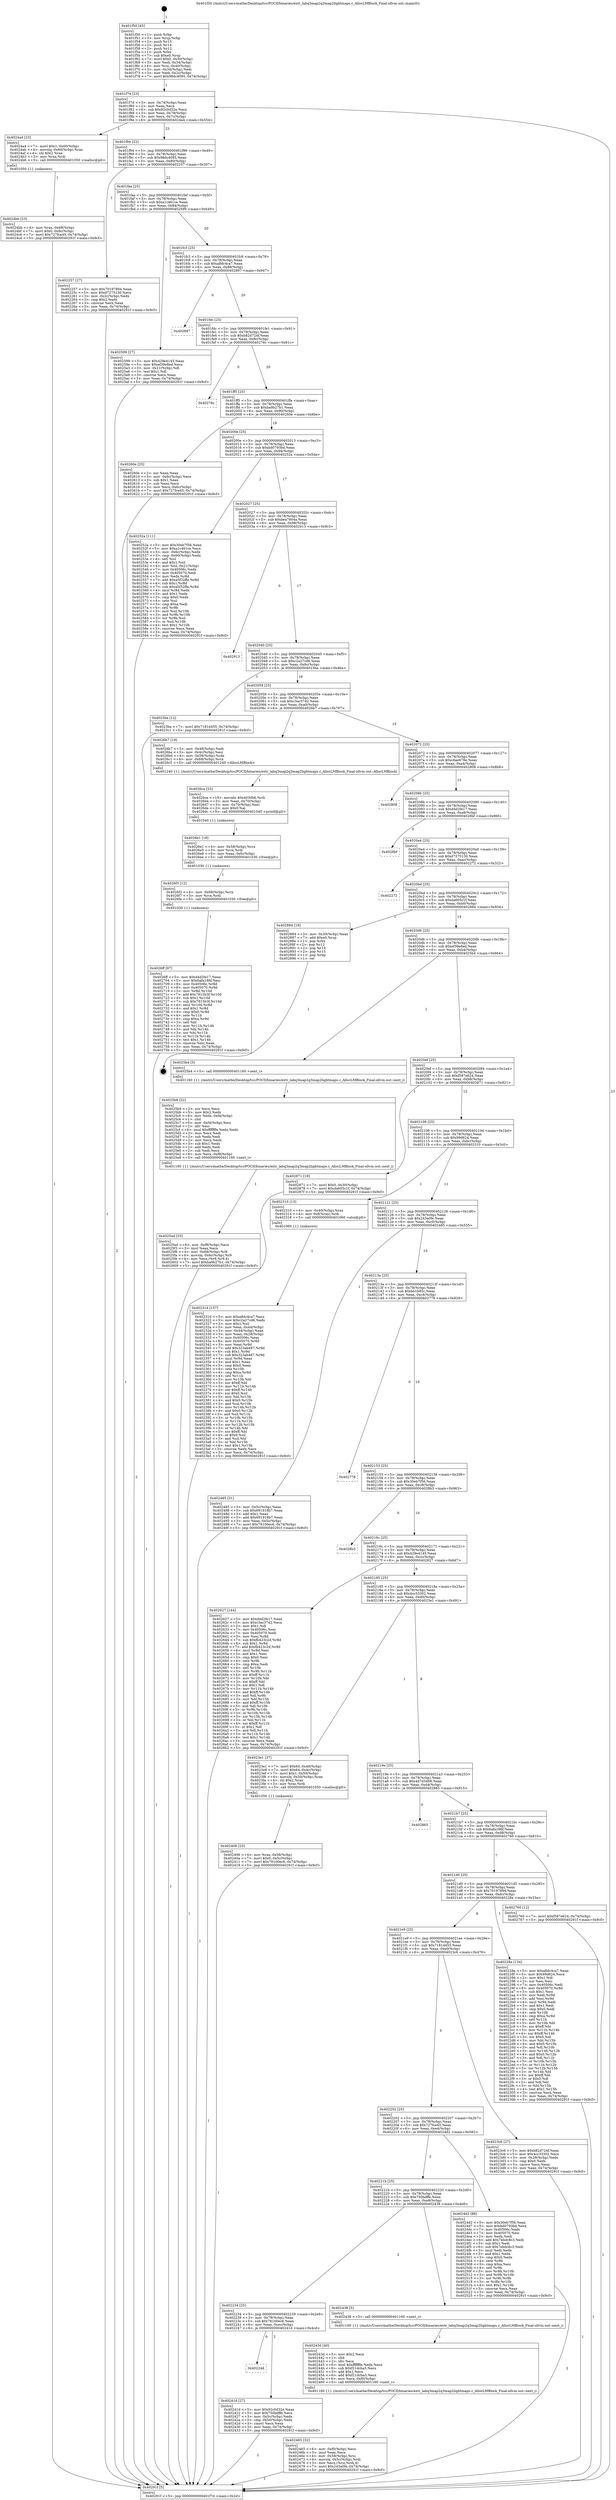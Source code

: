 digraph "0x401f50" {
  label = "0x401f50 (/mnt/c/Users/mathe/Desktop/tcc/POCII/binaries/extr_labq3map2q3map2lightmaps.c_AllocLMBlock_Final-ollvm.out::main(0))"
  labelloc = "t"
  node[shape=record]

  Entry [label="",width=0.3,height=0.3,shape=circle,fillcolor=black,style=filled]
  "0x401f7d" [label="{
     0x401f7d [23]\l
     | [instrs]\l
     &nbsp;&nbsp;0x401f7d \<+3\>: mov -0x74(%rbp),%eax\l
     &nbsp;&nbsp;0x401f80 \<+2\>: mov %eax,%ecx\l
     &nbsp;&nbsp;0x401f82 \<+6\>: sub $0x92c0d32e,%ecx\l
     &nbsp;&nbsp;0x401f88 \<+3\>: mov %eax,-0x78(%rbp)\l
     &nbsp;&nbsp;0x401f8b \<+3\>: mov %ecx,-0x7c(%rbp)\l
     &nbsp;&nbsp;0x401f8e \<+6\>: je 00000000004024a4 \<main+0x554\>\l
  }"]
  "0x4024a4" [label="{
     0x4024a4 [23]\l
     | [instrs]\l
     &nbsp;&nbsp;0x4024a4 \<+7\>: movl $0x1,-0x60(%rbp)\l
     &nbsp;&nbsp;0x4024ab \<+4\>: movslq -0x60(%rbp),%rax\l
     &nbsp;&nbsp;0x4024af \<+4\>: shl $0x2,%rax\l
     &nbsp;&nbsp;0x4024b3 \<+3\>: mov %rax,%rdi\l
     &nbsp;&nbsp;0x4024b6 \<+5\>: call 0000000000401050 \<malloc@plt\>\l
     | [calls]\l
     &nbsp;&nbsp;0x401050 \{1\} (unknown)\l
  }"]
  "0x401f94" [label="{
     0x401f94 [22]\l
     | [instrs]\l
     &nbsp;&nbsp;0x401f94 \<+5\>: jmp 0000000000401f99 \<main+0x49\>\l
     &nbsp;&nbsp;0x401f99 \<+3\>: mov -0x78(%rbp),%eax\l
     &nbsp;&nbsp;0x401f9c \<+5\>: sub $0x98dc4095,%eax\l
     &nbsp;&nbsp;0x401fa1 \<+3\>: mov %eax,-0x80(%rbp)\l
     &nbsp;&nbsp;0x401fa4 \<+6\>: je 0000000000402257 \<main+0x307\>\l
  }"]
  Exit [label="",width=0.3,height=0.3,shape=circle,fillcolor=black,style=filled,peripheries=2]
  "0x402257" [label="{
     0x402257 [27]\l
     | [instrs]\l
     &nbsp;&nbsp;0x402257 \<+5\>: mov $0x70197894,%eax\l
     &nbsp;&nbsp;0x40225c \<+5\>: mov $0xd7275130,%ecx\l
     &nbsp;&nbsp;0x402261 \<+3\>: mov -0x2c(%rbp),%edx\l
     &nbsp;&nbsp;0x402264 \<+3\>: cmp $0x2,%edx\l
     &nbsp;&nbsp;0x402267 \<+3\>: cmovne %ecx,%eax\l
     &nbsp;&nbsp;0x40226a \<+3\>: mov %eax,-0x74(%rbp)\l
     &nbsp;&nbsp;0x40226d \<+5\>: jmp 000000000040291f \<main+0x9cf\>\l
  }"]
  "0x401faa" [label="{
     0x401faa [25]\l
     | [instrs]\l
     &nbsp;&nbsp;0x401faa \<+5\>: jmp 0000000000401faf \<main+0x5f\>\l
     &nbsp;&nbsp;0x401faf \<+3\>: mov -0x78(%rbp),%eax\l
     &nbsp;&nbsp;0x401fb2 \<+5\>: sub $0xa1c461ce,%eax\l
     &nbsp;&nbsp;0x401fb7 \<+6\>: mov %eax,-0x84(%rbp)\l
     &nbsp;&nbsp;0x401fbd \<+6\>: je 0000000000402599 \<main+0x649\>\l
  }"]
  "0x40291f" [label="{
     0x40291f [5]\l
     | [instrs]\l
     &nbsp;&nbsp;0x40291f \<+5\>: jmp 0000000000401f7d \<main+0x2d\>\l
  }"]
  "0x401f50" [label="{
     0x401f50 [45]\l
     | [instrs]\l
     &nbsp;&nbsp;0x401f50 \<+1\>: push %rbp\l
     &nbsp;&nbsp;0x401f51 \<+3\>: mov %rsp,%rbp\l
     &nbsp;&nbsp;0x401f54 \<+2\>: push %r15\l
     &nbsp;&nbsp;0x401f56 \<+2\>: push %r14\l
     &nbsp;&nbsp;0x401f58 \<+2\>: push %r12\l
     &nbsp;&nbsp;0x401f5a \<+1\>: push %rbx\l
     &nbsp;&nbsp;0x401f5b \<+7\>: sub $0xe0,%rsp\l
     &nbsp;&nbsp;0x401f62 \<+7\>: movl $0x0,-0x30(%rbp)\l
     &nbsp;&nbsp;0x401f69 \<+3\>: mov %edi,-0x34(%rbp)\l
     &nbsp;&nbsp;0x401f6c \<+4\>: mov %rsi,-0x40(%rbp)\l
     &nbsp;&nbsp;0x401f70 \<+3\>: mov -0x34(%rbp),%edi\l
     &nbsp;&nbsp;0x401f73 \<+3\>: mov %edi,-0x2c(%rbp)\l
     &nbsp;&nbsp;0x401f76 \<+7\>: movl $0x98dc4095,-0x74(%rbp)\l
  }"]
  "0x4026ff" [label="{
     0x4026ff [97]\l
     | [instrs]\l
     &nbsp;&nbsp;0x4026ff \<+5\>: mov $0xd4d2fe17,%eax\l
     &nbsp;&nbsp;0x402704 \<+5\>: mov $0x6afa186f,%esi\l
     &nbsp;&nbsp;0x402709 \<+8\>: mov 0x40506c,%r8d\l
     &nbsp;&nbsp;0x402711 \<+8\>: mov 0x405070,%r9d\l
     &nbsp;&nbsp;0x402719 \<+3\>: mov %r8d,%r10d\l
     &nbsp;&nbsp;0x40271c \<+7\>: add $0x7815b3f,%r10d\l
     &nbsp;&nbsp;0x402723 \<+4\>: sub $0x1,%r10d\l
     &nbsp;&nbsp;0x402727 \<+7\>: sub $0x7815b3f,%r10d\l
     &nbsp;&nbsp;0x40272e \<+4\>: imul %r10d,%r8d\l
     &nbsp;&nbsp;0x402732 \<+4\>: and $0x1,%r8d\l
     &nbsp;&nbsp;0x402736 \<+4\>: cmp $0x0,%r8d\l
     &nbsp;&nbsp;0x40273a \<+4\>: sete %r11b\l
     &nbsp;&nbsp;0x40273e \<+4\>: cmp $0xa,%r9d\l
     &nbsp;&nbsp;0x402742 \<+3\>: setl %bl\l
     &nbsp;&nbsp;0x402745 \<+3\>: mov %r11b,%r14b\l
     &nbsp;&nbsp;0x402748 \<+3\>: and %bl,%r14b\l
     &nbsp;&nbsp;0x40274b \<+3\>: xor %bl,%r11b\l
     &nbsp;&nbsp;0x40274e \<+3\>: or %r11b,%r14b\l
     &nbsp;&nbsp;0x402751 \<+4\>: test $0x1,%r14b\l
     &nbsp;&nbsp;0x402755 \<+3\>: cmovne %esi,%eax\l
     &nbsp;&nbsp;0x402758 \<+3\>: mov %eax,-0x74(%rbp)\l
     &nbsp;&nbsp;0x40275b \<+5\>: jmp 000000000040291f \<main+0x9cf\>\l
  }"]
  "0x402599" [label="{
     0x402599 [27]\l
     | [instrs]\l
     &nbsp;&nbsp;0x402599 \<+5\>: mov $0x429e4145,%eax\l
     &nbsp;&nbsp;0x40259e \<+5\>: mov $0xef39e8ed,%ecx\l
     &nbsp;&nbsp;0x4025a3 \<+3\>: mov -0x21(%rbp),%dl\l
     &nbsp;&nbsp;0x4025a6 \<+3\>: test $0x1,%dl\l
     &nbsp;&nbsp;0x4025a9 \<+3\>: cmovne %ecx,%eax\l
     &nbsp;&nbsp;0x4025ac \<+3\>: mov %eax,-0x74(%rbp)\l
     &nbsp;&nbsp;0x4025af \<+5\>: jmp 000000000040291f \<main+0x9cf\>\l
  }"]
  "0x401fc3" [label="{
     0x401fc3 [25]\l
     | [instrs]\l
     &nbsp;&nbsp;0x401fc3 \<+5\>: jmp 0000000000401fc8 \<main+0x78\>\l
     &nbsp;&nbsp;0x401fc8 \<+3\>: mov -0x78(%rbp),%eax\l
     &nbsp;&nbsp;0x401fcb \<+5\>: sub $0xa8dc4ca7,%eax\l
     &nbsp;&nbsp;0x401fd0 \<+6\>: mov %eax,-0x88(%rbp)\l
     &nbsp;&nbsp;0x401fd6 \<+6\>: je 0000000000402897 \<main+0x947\>\l
  }"]
  "0x4026f3" [label="{
     0x4026f3 [12]\l
     | [instrs]\l
     &nbsp;&nbsp;0x4026f3 \<+4\>: mov -0x68(%rbp),%rcx\l
     &nbsp;&nbsp;0x4026f7 \<+3\>: mov %rcx,%rdi\l
     &nbsp;&nbsp;0x4026fa \<+5\>: call 0000000000401030 \<free@plt\>\l
     | [calls]\l
     &nbsp;&nbsp;0x401030 \{1\} (unknown)\l
  }"]
  "0x402897" [label="{
     0x402897\l
  }", style=dashed]
  "0x401fdc" [label="{
     0x401fdc [25]\l
     | [instrs]\l
     &nbsp;&nbsp;0x401fdc \<+5\>: jmp 0000000000401fe1 \<main+0x91\>\l
     &nbsp;&nbsp;0x401fe1 \<+3\>: mov -0x78(%rbp),%eax\l
     &nbsp;&nbsp;0x401fe4 \<+5\>: sub $0xb82d724f,%eax\l
     &nbsp;&nbsp;0x401fe9 \<+6\>: mov %eax,-0x8c(%rbp)\l
     &nbsp;&nbsp;0x401fef \<+6\>: je 000000000040276c \<main+0x81c\>\l
  }"]
  "0x4026e1" [label="{
     0x4026e1 [18]\l
     | [instrs]\l
     &nbsp;&nbsp;0x4026e1 \<+4\>: mov -0x58(%rbp),%rcx\l
     &nbsp;&nbsp;0x4026e5 \<+3\>: mov %rcx,%rdi\l
     &nbsp;&nbsp;0x4026e8 \<+6\>: mov %eax,-0xfc(%rbp)\l
     &nbsp;&nbsp;0x4026ee \<+5\>: call 0000000000401030 \<free@plt\>\l
     | [calls]\l
     &nbsp;&nbsp;0x401030 \{1\} (unknown)\l
  }"]
  "0x40276c" [label="{
     0x40276c\l
  }", style=dashed]
  "0x401ff5" [label="{
     0x401ff5 [25]\l
     | [instrs]\l
     &nbsp;&nbsp;0x401ff5 \<+5\>: jmp 0000000000401ffa \<main+0xaa\>\l
     &nbsp;&nbsp;0x401ffa \<+3\>: mov -0x78(%rbp),%eax\l
     &nbsp;&nbsp;0x401ffd \<+5\>: sub $0xba9b27b1,%eax\l
     &nbsp;&nbsp;0x402002 \<+6\>: mov %eax,-0x90(%rbp)\l
     &nbsp;&nbsp;0x402008 \<+6\>: je 000000000040260e \<main+0x6be\>\l
  }"]
  "0x4026ca" [label="{
     0x4026ca [23]\l
     | [instrs]\l
     &nbsp;&nbsp;0x4026ca \<+10\>: movabs $0x4030b6,%rdi\l
     &nbsp;&nbsp;0x4026d4 \<+3\>: mov %eax,-0x70(%rbp)\l
     &nbsp;&nbsp;0x4026d7 \<+3\>: mov -0x70(%rbp),%esi\l
     &nbsp;&nbsp;0x4026da \<+2\>: mov $0x0,%al\l
     &nbsp;&nbsp;0x4026dc \<+5\>: call 0000000000401040 \<printf@plt\>\l
     | [calls]\l
     &nbsp;&nbsp;0x401040 \{1\} (unknown)\l
  }"]
  "0x40260e" [label="{
     0x40260e [25]\l
     | [instrs]\l
     &nbsp;&nbsp;0x40260e \<+2\>: xor %eax,%eax\l
     &nbsp;&nbsp;0x402610 \<+3\>: mov -0x6c(%rbp),%ecx\l
     &nbsp;&nbsp;0x402613 \<+3\>: sub $0x1,%eax\l
     &nbsp;&nbsp;0x402616 \<+2\>: sub %eax,%ecx\l
     &nbsp;&nbsp;0x402618 \<+3\>: mov %ecx,-0x6c(%rbp)\l
     &nbsp;&nbsp;0x40261b \<+7\>: movl $0x727fce45,-0x74(%rbp)\l
     &nbsp;&nbsp;0x402622 \<+5\>: jmp 000000000040291f \<main+0x9cf\>\l
  }"]
  "0x40200e" [label="{
     0x40200e [25]\l
     | [instrs]\l
     &nbsp;&nbsp;0x40200e \<+5\>: jmp 0000000000402013 \<main+0xc3\>\l
     &nbsp;&nbsp;0x402013 \<+3\>: mov -0x78(%rbp),%eax\l
     &nbsp;&nbsp;0x402016 \<+5\>: sub $0xbd0793bd,%eax\l
     &nbsp;&nbsp;0x40201b \<+6\>: mov %eax,-0x94(%rbp)\l
     &nbsp;&nbsp;0x402021 \<+6\>: je 000000000040252a \<main+0x5da\>\l
  }"]
  "0x4025ed" [label="{
     0x4025ed [33]\l
     | [instrs]\l
     &nbsp;&nbsp;0x4025ed \<+6\>: mov -0xf8(%rbp),%ecx\l
     &nbsp;&nbsp;0x4025f3 \<+3\>: imul %eax,%ecx\l
     &nbsp;&nbsp;0x4025f6 \<+4\>: mov -0x68(%rbp),%r8\l
     &nbsp;&nbsp;0x4025fa \<+4\>: movslq -0x6c(%rbp),%r9\l
     &nbsp;&nbsp;0x4025fe \<+4\>: mov %ecx,(%r8,%r9,4)\l
     &nbsp;&nbsp;0x402602 \<+7\>: movl $0xba9b27b1,-0x74(%rbp)\l
     &nbsp;&nbsp;0x402609 \<+5\>: jmp 000000000040291f \<main+0x9cf\>\l
  }"]
  "0x40252a" [label="{
     0x40252a [111]\l
     | [instrs]\l
     &nbsp;&nbsp;0x40252a \<+5\>: mov $0x30eb7f56,%eax\l
     &nbsp;&nbsp;0x40252f \<+5\>: mov $0xa1c461ce,%ecx\l
     &nbsp;&nbsp;0x402534 \<+3\>: mov -0x6c(%rbp),%edx\l
     &nbsp;&nbsp;0x402537 \<+3\>: cmp -0x60(%rbp),%edx\l
     &nbsp;&nbsp;0x40253a \<+4\>: setl %sil\l
     &nbsp;&nbsp;0x40253e \<+4\>: and $0x1,%sil\l
     &nbsp;&nbsp;0x402542 \<+4\>: mov %sil,-0x21(%rbp)\l
     &nbsp;&nbsp;0x402546 \<+7\>: mov 0x40506c,%edx\l
     &nbsp;&nbsp;0x40254d \<+7\>: mov 0x405070,%edi\l
     &nbsp;&nbsp;0x402554 \<+3\>: mov %edx,%r8d\l
     &nbsp;&nbsp;0x402557 \<+7\>: add $0xa5f32ffa,%r8d\l
     &nbsp;&nbsp;0x40255e \<+4\>: sub $0x1,%r8d\l
     &nbsp;&nbsp;0x402562 \<+7\>: sub $0xa5f32ffa,%r8d\l
     &nbsp;&nbsp;0x402569 \<+4\>: imul %r8d,%edx\l
     &nbsp;&nbsp;0x40256d \<+3\>: and $0x1,%edx\l
     &nbsp;&nbsp;0x402570 \<+3\>: cmp $0x0,%edx\l
     &nbsp;&nbsp;0x402573 \<+4\>: sete %sil\l
     &nbsp;&nbsp;0x402577 \<+3\>: cmp $0xa,%edi\l
     &nbsp;&nbsp;0x40257a \<+4\>: setl %r9b\l
     &nbsp;&nbsp;0x40257e \<+3\>: mov %sil,%r10b\l
     &nbsp;&nbsp;0x402581 \<+3\>: and %r9b,%r10b\l
     &nbsp;&nbsp;0x402584 \<+3\>: xor %r9b,%sil\l
     &nbsp;&nbsp;0x402587 \<+3\>: or %sil,%r10b\l
     &nbsp;&nbsp;0x40258a \<+4\>: test $0x1,%r10b\l
     &nbsp;&nbsp;0x40258e \<+3\>: cmovne %ecx,%eax\l
     &nbsp;&nbsp;0x402591 \<+3\>: mov %eax,-0x74(%rbp)\l
     &nbsp;&nbsp;0x402594 \<+5\>: jmp 000000000040291f \<main+0x9cf\>\l
  }"]
  "0x402027" [label="{
     0x402027 [25]\l
     | [instrs]\l
     &nbsp;&nbsp;0x402027 \<+5\>: jmp 000000000040202c \<main+0xdc\>\l
     &nbsp;&nbsp;0x40202c \<+3\>: mov -0x78(%rbp),%eax\l
     &nbsp;&nbsp;0x40202f \<+5\>: sub $0xbea7804a,%eax\l
     &nbsp;&nbsp;0x402034 \<+6\>: mov %eax,-0x98(%rbp)\l
     &nbsp;&nbsp;0x40203a \<+6\>: je 0000000000402913 \<main+0x9c3\>\l
  }"]
  "0x4025b9" [label="{
     0x4025b9 [52]\l
     | [instrs]\l
     &nbsp;&nbsp;0x4025b9 \<+2\>: xor %ecx,%ecx\l
     &nbsp;&nbsp;0x4025bb \<+5\>: mov $0x2,%edx\l
     &nbsp;&nbsp;0x4025c0 \<+6\>: mov %edx,-0xf4(%rbp)\l
     &nbsp;&nbsp;0x4025c6 \<+1\>: cltd\l
     &nbsp;&nbsp;0x4025c7 \<+6\>: mov -0xf4(%rbp),%esi\l
     &nbsp;&nbsp;0x4025cd \<+2\>: idiv %esi\l
     &nbsp;&nbsp;0x4025cf \<+6\>: imul $0xfffffffe,%edx,%edx\l
     &nbsp;&nbsp;0x4025d5 \<+2\>: mov %ecx,%edi\l
     &nbsp;&nbsp;0x4025d7 \<+2\>: sub %edx,%edi\l
     &nbsp;&nbsp;0x4025d9 \<+2\>: mov %ecx,%edx\l
     &nbsp;&nbsp;0x4025db \<+3\>: sub $0x1,%edx\l
     &nbsp;&nbsp;0x4025de \<+2\>: add %edx,%edi\l
     &nbsp;&nbsp;0x4025e0 \<+2\>: sub %edi,%ecx\l
     &nbsp;&nbsp;0x4025e2 \<+6\>: mov %ecx,-0xf8(%rbp)\l
     &nbsp;&nbsp;0x4025e8 \<+5\>: call 0000000000401160 \<next_i\>\l
     | [calls]\l
     &nbsp;&nbsp;0x401160 \{1\} (/mnt/c/Users/mathe/Desktop/tcc/POCII/binaries/extr_labq3map2q3map2lightmaps.c_AllocLMBlock_Final-ollvm.out::next_i)\l
  }"]
  "0x402913" [label="{
     0x402913\l
  }", style=dashed]
  "0x402040" [label="{
     0x402040 [25]\l
     | [instrs]\l
     &nbsp;&nbsp;0x402040 \<+5\>: jmp 0000000000402045 \<main+0xf5\>\l
     &nbsp;&nbsp;0x402045 \<+3\>: mov -0x78(%rbp),%eax\l
     &nbsp;&nbsp;0x402048 \<+5\>: sub $0xc2a27cd6,%eax\l
     &nbsp;&nbsp;0x40204d \<+6\>: mov %eax,-0x9c(%rbp)\l
     &nbsp;&nbsp;0x402053 \<+6\>: je 00000000004023ba \<main+0x46a\>\l
  }"]
  "0x4024bb" [label="{
     0x4024bb [23]\l
     | [instrs]\l
     &nbsp;&nbsp;0x4024bb \<+4\>: mov %rax,-0x68(%rbp)\l
     &nbsp;&nbsp;0x4024bf \<+7\>: movl $0x0,-0x6c(%rbp)\l
     &nbsp;&nbsp;0x4024c6 \<+7\>: movl $0x727fce45,-0x74(%rbp)\l
     &nbsp;&nbsp;0x4024cd \<+5\>: jmp 000000000040291f \<main+0x9cf\>\l
  }"]
  "0x4023ba" [label="{
     0x4023ba [12]\l
     | [instrs]\l
     &nbsp;&nbsp;0x4023ba \<+7\>: movl $0x7181d455,-0x74(%rbp)\l
     &nbsp;&nbsp;0x4023c1 \<+5\>: jmp 000000000040291f \<main+0x9cf\>\l
  }"]
  "0x402059" [label="{
     0x402059 [25]\l
     | [instrs]\l
     &nbsp;&nbsp;0x402059 \<+5\>: jmp 000000000040205e \<main+0x10e\>\l
     &nbsp;&nbsp;0x40205e \<+3\>: mov -0x78(%rbp),%eax\l
     &nbsp;&nbsp;0x402061 \<+5\>: sub $0xc3ac3742,%eax\l
     &nbsp;&nbsp;0x402066 \<+6\>: mov %eax,-0xa0(%rbp)\l
     &nbsp;&nbsp;0x40206c \<+6\>: je 00000000004026b7 \<main+0x767\>\l
  }"]
  "0x402465" [label="{
     0x402465 [32]\l
     | [instrs]\l
     &nbsp;&nbsp;0x402465 \<+6\>: mov -0xf0(%rbp),%ecx\l
     &nbsp;&nbsp;0x40246b \<+3\>: imul %eax,%ecx\l
     &nbsp;&nbsp;0x40246e \<+4\>: mov -0x58(%rbp),%rsi\l
     &nbsp;&nbsp;0x402472 \<+4\>: movslq -0x5c(%rbp),%rdi\l
     &nbsp;&nbsp;0x402476 \<+3\>: mov %ecx,(%rsi,%rdi,4)\l
     &nbsp;&nbsp;0x402479 \<+7\>: movl $0x243a0fe,-0x74(%rbp)\l
     &nbsp;&nbsp;0x402480 \<+5\>: jmp 000000000040291f \<main+0x9cf\>\l
  }"]
  "0x4026b7" [label="{
     0x4026b7 [19]\l
     | [instrs]\l
     &nbsp;&nbsp;0x4026b7 \<+3\>: mov -0x48(%rbp),%edi\l
     &nbsp;&nbsp;0x4026ba \<+3\>: mov -0x4c(%rbp),%esi\l
     &nbsp;&nbsp;0x4026bd \<+4\>: mov -0x58(%rbp),%rdx\l
     &nbsp;&nbsp;0x4026c1 \<+4\>: mov -0x68(%rbp),%rcx\l
     &nbsp;&nbsp;0x4026c5 \<+5\>: call 0000000000401240 \<AllocLMBlock\>\l
     | [calls]\l
     &nbsp;&nbsp;0x401240 \{1\} (/mnt/c/Users/mathe/Desktop/tcc/POCII/binaries/extr_labq3map2q3map2lightmaps.c_AllocLMBlock_Final-ollvm.out::AllocLMBlock)\l
  }"]
  "0x402072" [label="{
     0x402072 [25]\l
     | [instrs]\l
     &nbsp;&nbsp;0x402072 \<+5\>: jmp 0000000000402077 \<main+0x127\>\l
     &nbsp;&nbsp;0x402077 \<+3\>: mov -0x78(%rbp),%eax\l
     &nbsp;&nbsp;0x40207a \<+5\>: sub $0xc6ae678e,%eax\l
     &nbsp;&nbsp;0x40207f \<+6\>: mov %eax,-0xa4(%rbp)\l
     &nbsp;&nbsp;0x402085 \<+6\>: je 0000000000402808 \<main+0x8b8\>\l
  }"]
  "0x40243d" [label="{
     0x40243d [40]\l
     | [instrs]\l
     &nbsp;&nbsp;0x40243d \<+5\>: mov $0x2,%ecx\l
     &nbsp;&nbsp;0x402442 \<+1\>: cltd\l
     &nbsp;&nbsp;0x402443 \<+2\>: idiv %ecx\l
     &nbsp;&nbsp;0x402445 \<+6\>: imul $0xfffffffe,%edx,%ecx\l
     &nbsp;&nbsp;0x40244b \<+6\>: sub $0xf21dcba3,%ecx\l
     &nbsp;&nbsp;0x402451 \<+3\>: add $0x1,%ecx\l
     &nbsp;&nbsp;0x402454 \<+6\>: add $0xf21dcba3,%ecx\l
     &nbsp;&nbsp;0x40245a \<+6\>: mov %ecx,-0xf0(%rbp)\l
     &nbsp;&nbsp;0x402460 \<+5\>: call 0000000000401160 \<next_i\>\l
     | [calls]\l
     &nbsp;&nbsp;0x401160 \{1\} (/mnt/c/Users/mathe/Desktop/tcc/POCII/binaries/extr_labq3map2q3map2lightmaps.c_AllocLMBlock_Final-ollvm.out::next_i)\l
  }"]
  "0x402808" [label="{
     0x402808\l
  }", style=dashed]
  "0x40208b" [label="{
     0x40208b [25]\l
     | [instrs]\l
     &nbsp;&nbsp;0x40208b \<+5\>: jmp 0000000000402090 \<main+0x140\>\l
     &nbsp;&nbsp;0x402090 \<+3\>: mov -0x78(%rbp),%eax\l
     &nbsp;&nbsp;0x402093 \<+5\>: sub $0xd4d2fe17,%eax\l
     &nbsp;&nbsp;0x402098 \<+6\>: mov %eax,-0xa8(%rbp)\l
     &nbsp;&nbsp;0x40209e \<+6\>: je 00000000004028bf \<main+0x96f\>\l
  }"]
  "0x40224d" [label="{
     0x40224d\l
  }", style=dashed]
  "0x4028bf" [label="{
     0x4028bf\l
  }", style=dashed]
  "0x4020a4" [label="{
     0x4020a4 [25]\l
     | [instrs]\l
     &nbsp;&nbsp;0x4020a4 \<+5\>: jmp 00000000004020a9 \<main+0x159\>\l
     &nbsp;&nbsp;0x4020a9 \<+3\>: mov -0x78(%rbp),%eax\l
     &nbsp;&nbsp;0x4020ac \<+5\>: sub $0xd7275130,%eax\l
     &nbsp;&nbsp;0x4020b1 \<+6\>: mov %eax,-0xac(%rbp)\l
     &nbsp;&nbsp;0x4020b7 \<+6\>: je 0000000000402272 \<main+0x322\>\l
  }"]
  "0x40241d" [label="{
     0x40241d [27]\l
     | [instrs]\l
     &nbsp;&nbsp;0x40241d \<+5\>: mov $0x92c0d32e,%eax\l
     &nbsp;&nbsp;0x402422 \<+5\>: mov $0x750bdffe,%ecx\l
     &nbsp;&nbsp;0x402427 \<+3\>: mov -0x5c(%rbp),%edx\l
     &nbsp;&nbsp;0x40242a \<+3\>: cmp -0x50(%rbp),%edx\l
     &nbsp;&nbsp;0x40242d \<+3\>: cmovl %ecx,%eax\l
     &nbsp;&nbsp;0x402430 \<+3\>: mov %eax,-0x74(%rbp)\l
     &nbsp;&nbsp;0x402433 \<+5\>: jmp 000000000040291f \<main+0x9cf\>\l
  }"]
  "0x402272" [label="{
     0x402272\l
  }", style=dashed]
  "0x4020bd" [label="{
     0x4020bd [25]\l
     | [instrs]\l
     &nbsp;&nbsp;0x4020bd \<+5\>: jmp 00000000004020c2 \<main+0x172\>\l
     &nbsp;&nbsp;0x4020c2 \<+3\>: mov -0x78(%rbp),%eax\l
     &nbsp;&nbsp;0x4020c5 \<+5\>: sub $0xda605c1f,%eax\l
     &nbsp;&nbsp;0x4020ca \<+6\>: mov %eax,-0xb0(%rbp)\l
     &nbsp;&nbsp;0x4020d0 \<+6\>: je 0000000000402884 \<main+0x934\>\l
  }"]
  "0x402234" [label="{
     0x402234 [25]\l
     | [instrs]\l
     &nbsp;&nbsp;0x402234 \<+5\>: jmp 0000000000402239 \<main+0x2e9\>\l
     &nbsp;&nbsp;0x402239 \<+3\>: mov -0x78(%rbp),%eax\l
     &nbsp;&nbsp;0x40223c \<+5\>: sub $0x78100ec6,%eax\l
     &nbsp;&nbsp;0x402241 \<+6\>: mov %eax,-0xec(%rbp)\l
     &nbsp;&nbsp;0x402247 \<+6\>: je 000000000040241d \<main+0x4cd\>\l
  }"]
  "0x402884" [label="{
     0x402884 [19]\l
     | [instrs]\l
     &nbsp;&nbsp;0x402884 \<+3\>: mov -0x30(%rbp),%eax\l
     &nbsp;&nbsp;0x402887 \<+7\>: add $0xe0,%rsp\l
     &nbsp;&nbsp;0x40288e \<+1\>: pop %rbx\l
     &nbsp;&nbsp;0x40288f \<+2\>: pop %r12\l
     &nbsp;&nbsp;0x402891 \<+2\>: pop %r14\l
     &nbsp;&nbsp;0x402893 \<+2\>: pop %r15\l
     &nbsp;&nbsp;0x402895 \<+1\>: pop %rbp\l
     &nbsp;&nbsp;0x402896 \<+1\>: ret\l
  }"]
  "0x4020d6" [label="{
     0x4020d6 [25]\l
     | [instrs]\l
     &nbsp;&nbsp;0x4020d6 \<+5\>: jmp 00000000004020db \<main+0x18b\>\l
     &nbsp;&nbsp;0x4020db \<+3\>: mov -0x78(%rbp),%eax\l
     &nbsp;&nbsp;0x4020de \<+5\>: sub $0xef39e8ed,%eax\l
     &nbsp;&nbsp;0x4020e3 \<+6\>: mov %eax,-0xb4(%rbp)\l
     &nbsp;&nbsp;0x4020e9 \<+6\>: je 00000000004025b4 \<main+0x664\>\l
  }"]
  "0x402438" [label="{
     0x402438 [5]\l
     | [instrs]\l
     &nbsp;&nbsp;0x402438 \<+5\>: call 0000000000401160 \<next_i\>\l
     | [calls]\l
     &nbsp;&nbsp;0x401160 \{1\} (/mnt/c/Users/mathe/Desktop/tcc/POCII/binaries/extr_labq3map2q3map2lightmaps.c_AllocLMBlock_Final-ollvm.out::next_i)\l
  }"]
  "0x4025b4" [label="{
     0x4025b4 [5]\l
     | [instrs]\l
     &nbsp;&nbsp;0x4025b4 \<+5\>: call 0000000000401160 \<next_i\>\l
     | [calls]\l
     &nbsp;&nbsp;0x401160 \{1\} (/mnt/c/Users/mathe/Desktop/tcc/POCII/binaries/extr_labq3map2q3map2lightmaps.c_AllocLMBlock_Final-ollvm.out::next_i)\l
  }"]
  "0x4020ef" [label="{
     0x4020ef [25]\l
     | [instrs]\l
     &nbsp;&nbsp;0x4020ef \<+5\>: jmp 00000000004020f4 \<main+0x1a4\>\l
     &nbsp;&nbsp;0x4020f4 \<+3\>: mov -0x78(%rbp),%eax\l
     &nbsp;&nbsp;0x4020f7 \<+5\>: sub $0xf587e624,%eax\l
     &nbsp;&nbsp;0x4020fc \<+6\>: mov %eax,-0xb8(%rbp)\l
     &nbsp;&nbsp;0x402102 \<+6\>: je 0000000000402871 \<main+0x921\>\l
  }"]
  "0x40221b" [label="{
     0x40221b [25]\l
     | [instrs]\l
     &nbsp;&nbsp;0x40221b \<+5\>: jmp 0000000000402220 \<main+0x2d0\>\l
     &nbsp;&nbsp;0x402220 \<+3\>: mov -0x78(%rbp),%eax\l
     &nbsp;&nbsp;0x402223 \<+5\>: sub $0x750bdffe,%eax\l
     &nbsp;&nbsp;0x402228 \<+6\>: mov %eax,-0xe8(%rbp)\l
     &nbsp;&nbsp;0x40222e \<+6\>: je 0000000000402438 \<main+0x4e8\>\l
  }"]
  "0x402871" [label="{
     0x402871 [19]\l
     | [instrs]\l
     &nbsp;&nbsp;0x402871 \<+7\>: movl $0x0,-0x30(%rbp)\l
     &nbsp;&nbsp;0x402878 \<+7\>: movl $0xda605c1f,-0x74(%rbp)\l
     &nbsp;&nbsp;0x40287f \<+5\>: jmp 000000000040291f \<main+0x9cf\>\l
  }"]
  "0x402108" [label="{
     0x402108 [25]\l
     | [instrs]\l
     &nbsp;&nbsp;0x402108 \<+5\>: jmp 000000000040210d \<main+0x1bd\>\l
     &nbsp;&nbsp;0x40210d \<+3\>: mov -0x78(%rbp),%eax\l
     &nbsp;&nbsp;0x402110 \<+5\>: sub $0x99d624,%eax\l
     &nbsp;&nbsp;0x402115 \<+6\>: mov %eax,-0xbc(%rbp)\l
     &nbsp;&nbsp;0x40211b \<+6\>: je 0000000000402310 \<main+0x3c0\>\l
  }"]
  "0x4024d2" [label="{
     0x4024d2 [88]\l
     | [instrs]\l
     &nbsp;&nbsp;0x4024d2 \<+5\>: mov $0x30eb7f56,%eax\l
     &nbsp;&nbsp;0x4024d7 \<+5\>: mov $0xbd0793bd,%ecx\l
     &nbsp;&nbsp;0x4024dc \<+7\>: mov 0x40506c,%edx\l
     &nbsp;&nbsp;0x4024e3 \<+7\>: mov 0x405070,%esi\l
     &nbsp;&nbsp;0x4024ea \<+2\>: mov %edx,%edi\l
     &nbsp;&nbsp;0x4024ec \<+6\>: add $0x7ebdc8c3,%edi\l
     &nbsp;&nbsp;0x4024f2 \<+3\>: sub $0x1,%edi\l
     &nbsp;&nbsp;0x4024f5 \<+6\>: sub $0x7ebdc8c3,%edi\l
     &nbsp;&nbsp;0x4024fb \<+3\>: imul %edi,%edx\l
     &nbsp;&nbsp;0x4024fe \<+3\>: and $0x1,%edx\l
     &nbsp;&nbsp;0x402501 \<+3\>: cmp $0x0,%edx\l
     &nbsp;&nbsp;0x402504 \<+4\>: sete %r8b\l
     &nbsp;&nbsp;0x402508 \<+3\>: cmp $0xa,%esi\l
     &nbsp;&nbsp;0x40250b \<+4\>: setl %r9b\l
     &nbsp;&nbsp;0x40250f \<+3\>: mov %r8b,%r10b\l
     &nbsp;&nbsp;0x402512 \<+3\>: and %r9b,%r10b\l
     &nbsp;&nbsp;0x402515 \<+3\>: xor %r9b,%r8b\l
     &nbsp;&nbsp;0x402518 \<+3\>: or %r8b,%r10b\l
     &nbsp;&nbsp;0x40251b \<+4\>: test $0x1,%r10b\l
     &nbsp;&nbsp;0x40251f \<+3\>: cmovne %ecx,%eax\l
     &nbsp;&nbsp;0x402522 \<+3\>: mov %eax,-0x74(%rbp)\l
     &nbsp;&nbsp;0x402525 \<+5\>: jmp 000000000040291f \<main+0x9cf\>\l
  }"]
  "0x402310" [label="{
     0x402310 [13]\l
     | [instrs]\l
     &nbsp;&nbsp;0x402310 \<+4\>: mov -0x40(%rbp),%rax\l
     &nbsp;&nbsp;0x402314 \<+4\>: mov 0x8(%rax),%rdi\l
     &nbsp;&nbsp;0x402318 \<+5\>: call 0000000000401060 \<atoi@plt\>\l
     | [calls]\l
     &nbsp;&nbsp;0x401060 \{1\} (unknown)\l
  }"]
  "0x402121" [label="{
     0x402121 [25]\l
     | [instrs]\l
     &nbsp;&nbsp;0x402121 \<+5\>: jmp 0000000000402126 \<main+0x1d6\>\l
     &nbsp;&nbsp;0x402126 \<+3\>: mov -0x78(%rbp),%eax\l
     &nbsp;&nbsp;0x402129 \<+5\>: sub $0x243a0fe,%eax\l
     &nbsp;&nbsp;0x40212e \<+6\>: mov %eax,-0xc0(%rbp)\l
     &nbsp;&nbsp;0x402134 \<+6\>: je 0000000000402485 \<main+0x535\>\l
  }"]
  "0x402406" [label="{
     0x402406 [23]\l
     | [instrs]\l
     &nbsp;&nbsp;0x402406 \<+4\>: mov %rax,-0x58(%rbp)\l
     &nbsp;&nbsp;0x40240a \<+7\>: movl $0x0,-0x5c(%rbp)\l
     &nbsp;&nbsp;0x402411 \<+7\>: movl $0x78100ec6,-0x74(%rbp)\l
     &nbsp;&nbsp;0x402418 \<+5\>: jmp 000000000040291f \<main+0x9cf\>\l
  }"]
  "0x402485" [label="{
     0x402485 [31]\l
     | [instrs]\l
     &nbsp;&nbsp;0x402485 \<+3\>: mov -0x5c(%rbp),%eax\l
     &nbsp;&nbsp;0x402488 \<+5\>: sub $0x691918b7,%eax\l
     &nbsp;&nbsp;0x40248d \<+3\>: add $0x1,%eax\l
     &nbsp;&nbsp;0x402490 \<+5\>: add $0x691918b7,%eax\l
     &nbsp;&nbsp;0x402495 \<+3\>: mov %eax,-0x5c(%rbp)\l
     &nbsp;&nbsp;0x402498 \<+7\>: movl $0x78100ec6,-0x74(%rbp)\l
     &nbsp;&nbsp;0x40249f \<+5\>: jmp 000000000040291f \<main+0x9cf\>\l
  }"]
  "0x40213a" [label="{
     0x40213a [25]\l
     | [instrs]\l
     &nbsp;&nbsp;0x40213a \<+5\>: jmp 000000000040213f \<main+0x1ef\>\l
     &nbsp;&nbsp;0x40213f \<+3\>: mov -0x78(%rbp),%eax\l
     &nbsp;&nbsp;0x402142 \<+5\>: sub $0xbb1b85c,%eax\l
     &nbsp;&nbsp;0x402147 \<+6\>: mov %eax,-0xc4(%rbp)\l
     &nbsp;&nbsp;0x40214d \<+6\>: je 0000000000402778 \<main+0x828\>\l
  }"]
  "0x402202" [label="{
     0x402202 [25]\l
     | [instrs]\l
     &nbsp;&nbsp;0x402202 \<+5\>: jmp 0000000000402207 \<main+0x2b7\>\l
     &nbsp;&nbsp;0x402207 \<+3\>: mov -0x78(%rbp),%eax\l
     &nbsp;&nbsp;0x40220a \<+5\>: sub $0x727fce45,%eax\l
     &nbsp;&nbsp;0x40220f \<+6\>: mov %eax,-0xe4(%rbp)\l
     &nbsp;&nbsp;0x402215 \<+6\>: je 00000000004024d2 \<main+0x582\>\l
  }"]
  "0x402778" [label="{
     0x402778\l
  }", style=dashed]
  "0x402153" [label="{
     0x402153 [25]\l
     | [instrs]\l
     &nbsp;&nbsp;0x402153 \<+5\>: jmp 0000000000402158 \<main+0x208\>\l
     &nbsp;&nbsp;0x402158 \<+3\>: mov -0x78(%rbp),%eax\l
     &nbsp;&nbsp;0x40215b \<+5\>: sub $0x30eb7f56,%eax\l
     &nbsp;&nbsp;0x402160 \<+6\>: mov %eax,-0xc8(%rbp)\l
     &nbsp;&nbsp;0x402166 \<+6\>: je 00000000004028b3 \<main+0x963\>\l
  }"]
  "0x4023c6" [label="{
     0x4023c6 [27]\l
     | [instrs]\l
     &nbsp;&nbsp;0x4023c6 \<+5\>: mov $0xb82d724f,%eax\l
     &nbsp;&nbsp;0x4023cb \<+5\>: mov $0x4cc33302,%ecx\l
     &nbsp;&nbsp;0x4023d0 \<+3\>: mov -0x28(%rbp),%edx\l
     &nbsp;&nbsp;0x4023d3 \<+3\>: cmp $0x0,%edx\l
     &nbsp;&nbsp;0x4023d6 \<+3\>: cmove %ecx,%eax\l
     &nbsp;&nbsp;0x4023d9 \<+3\>: mov %eax,-0x74(%rbp)\l
     &nbsp;&nbsp;0x4023dc \<+5\>: jmp 000000000040291f \<main+0x9cf\>\l
  }"]
  "0x4028b3" [label="{
     0x4028b3\l
  }", style=dashed]
  "0x40216c" [label="{
     0x40216c [25]\l
     | [instrs]\l
     &nbsp;&nbsp;0x40216c \<+5\>: jmp 0000000000402171 \<main+0x221\>\l
     &nbsp;&nbsp;0x402171 \<+3\>: mov -0x78(%rbp),%eax\l
     &nbsp;&nbsp;0x402174 \<+5\>: sub $0x429e4145,%eax\l
     &nbsp;&nbsp;0x402179 \<+6\>: mov %eax,-0xcc(%rbp)\l
     &nbsp;&nbsp;0x40217f \<+6\>: je 0000000000402627 \<main+0x6d7\>\l
  }"]
  "0x40231d" [label="{
     0x40231d [157]\l
     | [instrs]\l
     &nbsp;&nbsp;0x40231d \<+5\>: mov $0xa8dc4ca7,%ecx\l
     &nbsp;&nbsp;0x402322 \<+5\>: mov $0xc2a27cd6,%edx\l
     &nbsp;&nbsp;0x402327 \<+3\>: mov $0x1,%sil\l
     &nbsp;&nbsp;0x40232a \<+3\>: mov %eax,-0x44(%rbp)\l
     &nbsp;&nbsp;0x40232d \<+3\>: mov -0x44(%rbp),%eax\l
     &nbsp;&nbsp;0x402330 \<+3\>: mov %eax,-0x28(%rbp)\l
     &nbsp;&nbsp;0x402333 \<+7\>: mov 0x40506c,%eax\l
     &nbsp;&nbsp;0x40233a \<+8\>: mov 0x405070,%r8d\l
     &nbsp;&nbsp;0x402342 \<+3\>: mov %eax,%r9d\l
     &nbsp;&nbsp;0x402345 \<+7\>: add $0x323ab487,%r9d\l
     &nbsp;&nbsp;0x40234c \<+4\>: sub $0x1,%r9d\l
     &nbsp;&nbsp;0x402350 \<+7\>: sub $0x323ab487,%r9d\l
     &nbsp;&nbsp;0x402357 \<+4\>: imul %r9d,%eax\l
     &nbsp;&nbsp;0x40235b \<+3\>: and $0x1,%eax\l
     &nbsp;&nbsp;0x40235e \<+3\>: cmp $0x0,%eax\l
     &nbsp;&nbsp;0x402361 \<+4\>: sete %r10b\l
     &nbsp;&nbsp;0x402365 \<+4\>: cmp $0xa,%r8d\l
     &nbsp;&nbsp;0x402369 \<+4\>: setl %r11b\l
     &nbsp;&nbsp;0x40236d \<+3\>: mov %r10b,%bl\l
     &nbsp;&nbsp;0x402370 \<+3\>: xor $0xff,%bl\l
     &nbsp;&nbsp;0x402373 \<+3\>: mov %r11b,%r14b\l
     &nbsp;&nbsp;0x402376 \<+4\>: xor $0xff,%r14b\l
     &nbsp;&nbsp;0x40237a \<+4\>: xor $0x0,%sil\l
     &nbsp;&nbsp;0x40237e \<+3\>: mov %bl,%r15b\l
     &nbsp;&nbsp;0x402381 \<+4\>: and $0x0,%r15b\l
     &nbsp;&nbsp;0x402385 \<+3\>: and %sil,%r10b\l
     &nbsp;&nbsp;0x402388 \<+3\>: mov %r14b,%r12b\l
     &nbsp;&nbsp;0x40238b \<+4\>: and $0x0,%r12b\l
     &nbsp;&nbsp;0x40238f \<+3\>: and %sil,%r11b\l
     &nbsp;&nbsp;0x402392 \<+3\>: or %r10b,%r15b\l
     &nbsp;&nbsp;0x402395 \<+3\>: or %r11b,%r12b\l
     &nbsp;&nbsp;0x402398 \<+3\>: xor %r12b,%r15b\l
     &nbsp;&nbsp;0x40239b \<+3\>: or %r14b,%bl\l
     &nbsp;&nbsp;0x40239e \<+3\>: xor $0xff,%bl\l
     &nbsp;&nbsp;0x4023a1 \<+4\>: or $0x0,%sil\l
     &nbsp;&nbsp;0x4023a5 \<+3\>: and %sil,%bl\l
     &nbsp;&nbsp;0x4023a8 \<+3\>: or %bl,%r15b\l
     &nbsp;&nbsp;0x4023ab \<+4\>: test $0x1,%r15b\l
     &nbsp;&nbsp;0x4023af \<+3\>: cmovne %edx,%ecx\l
     &nbsp;&nbsp;0x4023b2 \<+3\>: mov %ecx,-0x74(%rbp)\l
     &nbsp;&nbsp;0x4023b5 \<+5\>: jmp 000000000040291f \<main+0x9cf\>\l
  }"]
  "0x402627" [label="{
     0x402627 [144]\l
     | [instrs]\l
     &nbsp;&nbsp;0x402627 \<+5\>: mov $0xd4d2fe17,%eax\l
     &nbsp;&nbsp;0x40262c \<+5\>: mov $0xc3ac3742,%ecx\l
     &nbsp;&nbsp;0x402631 \<+2\>: mov $0x1,%dl\l
     &nbsp;&nbsp;0x402633 \<+7\>: mov 0x40506c,%esi\l
     &nbsp;&nbsp;0x40263a \<+7\>: mov 0x405070,%edi\l
     &nbsp;&nbsp;0x402641 \<+3\>: mov %esi,%r8d\l
     &nbsp;&nbsp;0x402644 \<+7\>: sub $0xfb423c2d,%r8d\l
     &nbsp;&nbsp;0x40264b \<+4\>: sub $0x1,%r8d\l
     &nbsp;&nbsp;0x40264f \<+7\>: add $0xfb423c2d,%r8d\l
     &nbsp;&nbsp;0x402656 \<+4\>: imul %r8d,%esi\l
     &nbsp;&nbsp;0x40265a \<+3\>: and $0x1,%esi\l
     &nbsp;&nbsp;0x40265d \<+3\>: cmp $0x0,%esi\l
     &nbsp;&nbsp;0x402660 \<+4\>: sete %r9b\l
     &nbsp;&nbsp;0x402664 \<+3\>: cmp $0xa,%edi\l
     &nbsp;&nbsp;0x402667 \<+4\>: setl %r10b\l
     &nbsp;&nbsp;0x40266b \<+3\>: mov %r9b,%r11b\l
     &nbsp;&nbsp;0x40266e \<+4\>: xor $0xff,%r11b\l
     &nbsp;&nbsp;0x402672 \<+3\>: mov %r10b,%bl\l
     &nbsp;&nbsp;0x402675 \<+3\>: xor $0xff,%bl\l
     &nbsp;&nbsp;0x402678 \<+3\>: xor $0x1,%dl\l
     &nbsp;&nbsp;0x40267b \<+3\>: mov %r11b,%r14b\l
     &nbsp;&nbsp;0x40267e \<+4\>: and $0xff,%r14b\l
     &nbsp;&nbsp;0x402682 \<+3\>: and %dl,%r9b\l
     &nbsp;&nbsp;0x402685 \<+3\>: mov %bl,%r15b\l
     &nbsp;&nbsp;0x402688 \<+4\>: and $0xff,%r15b\l
     &nbsp;&nbsp;0x40268c \<+3\>: and %dl,%r10b\l
     &nbsp;&nbsp;0x40268f \<+3\>: or %r9b,%r14b\l
     &nbsp;&nbsp;0x402692 \<+3\>: or %r10b,%r15b\l
     &nbsp;&nbsp;0x402695 \<+3\>: xor %r15b,%r14b\l
     &nbsp;&nbsp;0x402698 \<+3\>: or %bl,%r11b\l
     &nbsp;&nbsp;0x40269b \<+4\>: xor $0xff,%r11b\l
     &nbsp;&nbsp;0x40269f \<+3\>: or $0x1,%dl\l
     &nbsp;&nbsp;0x4026a2 \<+3\>: and %dl,%r11b\l
     &nbsp;&nbsp;0x4026a5 \<+3\>: or %r11b,%r14b\l
     &nbsp;&nbsp;0x4026a8 \<+4\>: test $0x1,%r14b\l
     &nbsp;&nbsp;0x4026ac \<+3\>: cmovne %ecx,%eax\l
     &nbsp;&nbsp;0x4026af \<+3\>: mov %eax,-0x74(%rbp)\l
     &nbsp;&nbsp;0x4026b2 \<+5\>: jmp 000000000040291f \<main+0x9cf\>\l
  }"]
  "0x402185" [label="{
     0x402185 [25]\l
     | [instrs]\l
     &nbsp;&nbsp;0x402185 \<+5\>: jmp 000000000040218a \<main+0x23a\>\l
     &nbsp;&nbsp;0x40218a \<+3\>: mov -0x78(%rbp),%eax\l
     &nbsp;&nbsp;0x40218d \<+5\>: sub $0x4cc33302,%eax\l
     &nbsp;&nbsp;0x402192 \<+6\>: mov %eax,-0xd0(%rbp)\l
     &nbsp;&nbsp;0x402198 \<+6\>: je 00000000004023e1 \<main+0x491\>\l
  }"]
  "0x4021e9" [label="{
     0x4021e9 [25]\l
     | [instrs]\l
     &nbsp;&nbsp;0x4021e9 \<+5\>: jmp 00000000004021ee \<main+0x29e\>\l
     &nbsp;&nbsp;0x4021ee \<+3\>: mov -0x78(%rbp),%eax\l
     &nbsp;&nbsp;0x4021f1 \<+5\>: sub $0x7181d455,%eax\l
     &nbsp;&nbsp;0x4021f6 \<+6\>: mov %eax,-0xe0(%rbp)\l
     &nbsp;&nbsp;0x4021fc \<+6\>: je 00000000004023c6 \<main+0x476\>\l
  }"]
  "0x4023e1" [label="{
     0x4023e1 [37]\l
     | [instrs]\l
     &nbsp;&nbsp;0x4023e1 \<+7\>: movl $0x64,-0x48(%rbp)\l
     &nbsp;&nbsp;0x4023e8 \<+7\>: movl $0x64,-0x4c(%rbp)\l
     &nbsp;&nbsp;0x4023ef \<+7\>: movl $0x1,-0x50(%rbp)\l
     &nbsp;&nbsp;0x4023f6 \<+4\>: movslq -0x50(%rbp),%rax\l
     &nbsp;&nbsp;0x4023fa \<+4\>: shl $0x2,%rax\l
     &nbsp;&nbsp;0x4023fe \<+3\>: mov %rax,%rdi\l
     &nbsp;&nbsp;0x402401 \<+5\>: call 0000000000401050 \<malloc@plt\>\l
     | [calls]\l
     &nbsp;&nbsp;0x401050 \{1\} (unknown)\l
  }"]
  "0x40219e" [label="{
     0x40219e [25]\l
     | [instrs]\l
     &nbsp;&nbsp;0x40219e \<+5\>: jmp 00000000004021a3 \<main+0x253\>\l
     &nbsp;&nbsp;0x4021a3 \<+3\>: mov -0x78(%rbp),%eax\l
     &nbsp;&nbsp;0x4021a6 \<+5\>: sub $0x4d7d3488,%eax\l
     &nbsp;&nbsp;0x4021ab \<+6\>: mov %eax,-0xd4(%rbp)\l
     &nbsp;&nbsp;0x4021b1 \<+6\>: je 0000000000402865 \<main+0x915\>\l
  }"]
  "0x40228a" [label="{
     0x40228a [134]\l
     | [instrs]\l
     &nbsp;&nbsp;0x40228a \<+5\>: mov $0xa8dc4ca7,%eax\l
     &nbsp;&nbsp;0x40228f \<+5\>: mov $0x99d624,%ecx\l
     &nbsp;&nbsp;0x402294 \<+2\>: mov $0x1,%dl\l
     &nbsp;&nbsp;0x402296 \<+2\>: xor %esi,%esi\l
     &nbsp;&nbsp;0x402298 \<+7\>: mov 0x40506c,%edi\l
     &nbsp;&nbsp;0x40229f \<+8\>: mov 0x405070,%r8d\l
     &nbsp;&nbsp;0x4022a7 \<+3\>: sub $0x1,%esi\l
     &nbsp;&nbsp;0x4022aa \<+3\>: mov %edi,%r9d\l
     &nbsp;&nbsp;0x4022ad \<+3\>: add %esi,%r9d\l
     &nbsp;&nbsp;0x4022b0 \<+4\>: imul %r9d,%edi\l
     &nbsp;&nbsp;0x4022b4 \<+3\>: and $0x1,%edi\l
     &nbsp;&nbsp;0x4022b7 \<+3\>: cmp $0x0,%edi\l
     &nbsp;&nbsp;0x4022ba \<+4\>: sete %r10b\l
     &nbsp;&nbsp;0x4022be \<+4\>: cmp $0xa,%r8d\l
     &nbsp;&nbsp;0x4022c2 \<+4\>: setl %r11b\l
     &nbsp;&nbsp;0x4022c6 \<+3\>: mov %r10b,%bl\l
     &nbsp;&nbsp;0x4022c9 \<+3\>: xor $0xff,%bl\l
     &nbsp;&nbsp;0x4022cc \<+3\>: mov %r11b,%r14b\l
     &nbsp;&nbsp;0x4022cf \<+4\>: xor $0xff,%r14b\l
     &nbsp;&nbsp;0x4022d3 \<+3\>: xor $0x0,%dl\l
     &nbsp;&nbsp;0x4022d6 \<+3\>: mov %bl,%r15b\l
     &nbsp;&nbsp;0x4022d9 \<+4\>: and $0x0,%r15b\l
     &nbsp;&nbsp;0x4022dd \<+3\>: and %dl,%r10b\l
     &nbsp;&nbsp;0x4022e0 \<+3\>: mov %r14b,%r12b\l
     &nbsp;&nbsp;0x4022e3 \<+4\>: and $0x0,%r12b\l
     &nbsp;&nbsp;0x4022e7 \<+3\>: and %dl,%r11b\l
     &nbsp;&nbsp;0x4022ea \<+3\>: or %r10b,%r15b\l
     &nbsp;&nbsp;0x4022ed \<+3\>: or %r11b,%r12b\l
     &nbsp;&nbsp;0x4022f0 \<+3\>: xor %r12b,%r15b\l
     &nbsp;&nbsp;0x4022f3 \<+3\>: or %r14b,%bl\l
     &nbsp;&nbsp;0x4022f6 \<+3\>: xor $0xff,%bl\l
     &nbsp;&nbsp;0x4022f9 \<+3\>: or $0x0,%dl\l
     &nbsp;&nbsp;0x4022fc \<+2\>: and %dl,%bl\l
     &nbsp;&nbsp;0x4022fe \<+3\>: or %bl,%r15b\l
     &nbsp;&nbsp;0x402301 \<+4\>: test $0x1,%r15b\l
     &nbsp;&nbsp;0x402305 \<+3\>: cmovne %ecx,%eax\l
     &nbsp;&nbsp;0x402308 \<+3\>: mov %eax,-0x74(%rbp)\l
     &nbsp;&nbsp;0x40230b \<+5\>: jmp 000000000040291f \<main+0x9cf\>\l
  }"]
  "0x402865" [label="{
     0x402865\l
  }", style=dashed]
  "0x4021b7" [label="{
     0x4021b7 [25]\l
     | [instrs]\l
     &nbsp;&nbsp;0x4021b7 \<+5\>: jmp 00000000004021bc \<main+0x26c\>\l
     &nbsp;&nbsp;0x4021bc \<+3\>: mov -0x78(%rbp),%eax\l
     &nbsp;&nbsp;0x4021bf \<+5\>: sub $0x6afa186f,%eax\l
     &nbsp;&nbsp;0x4021c4 \<+6\>: mov %eax,-0xd8(%rbp)\l
     &nbsp;&nbsp;0x4021ca \<+6\>: je 0000000000402760 \<main+0x810\>\l
  }"]
  "0x4021d0" [label="{
     0x4021d0 [25]\l
     | [instrs]\l
     &nbsp;&nbsp;0x4021d0 \<+5\>: jmp 00000000004021d5 \<main+0x285\>\l
     &nbsp;&nbsp;0x4021d5 \<+3\>: mov -0x78(%rbp),%eax\l
     &nbsp;&nbsp;0x4021d8 \<+5\>: sub $0x70197894,%eax\l
     &nbsp;&nbsp;0x4021dd \<+6\>: mov %eax,-0xdc(%rbp)\l
     &nbsp;&nbsp;0x4021e3 \<+6\>: je 000000000040228a \<main+0x33a\>\l
  }"]
  "0x402760" [label="{
     0x402760 [12]\l
     | [instrs]\l
     &nbsp;&nbsp;0x402760 \<+7\>: movl $0xf587e624,-0x74(%rbp)\l
     &nbsp;&nbsp;0x402767 \<+5\>: jmp 000000000040291f \<main+0x9cf\>\l
  }"]
  Entry -> "0x401f50" [label=" 1"]
  "0x401f7d" -> "0x4024a4" [label=" 1"]
  "0x401f7d" -> "0x401f94" [label=" 23"]
  "0x402884" -> Exit [label=" 1"]
  "0x401f94" -> "0x402257" [label=" 1"]
  "0x401f94" -> "0x401faa" [label=" 22"]
  "0x402257" -> "0x40291f" [label=" 1"]
  "0x401f50" -> "0x401f7d" [label=" 1"]
  "0x40291f" -> "0x401f7d" [label=" 23"]
  "0x402871" -> "0x40291f" [label=" 1"]
  "0x401faa" -> "0x402599" [label=" 2"]
  "0x401faa" -> "0x401fc3" [label=" 20"]
  "0x402760" -> "0x40291f" [label=" 1"]
  "0x401fc3" -> "0x402897" [label=" 0"]
  "0x401fc3" -> "0x401fdc" [label=" 20"]
  "0x4026ff" -> "0x40291f" [label=" 1"]
  "0x401fdc" -> "0x40276c" [label=" 0"]
  "0x401fdc" -> "0x401ff5" [label=" 20"]
  "0x4026f3" -> "0x4026ff" [label=" 1"]
  "0x401ff5" -> "0x40260e" [label=" 1"]
  "0x401ff5" -> "0x40200e" [label=" 19"]
  "0x4026e1" -> "0x4026f3" [label=" 1"]
  "0x40200e" -> "0x40252a" [label=" 2"]
  "0x40200e" -> "0x402027" [label=" 17"]
  "0x4026ca" -> "0x4026e1" [label=" 1"]
  "0x402027" -> "0x402913" [label=" 0"]
  "0x402027" -> "0x402040" [label=" 17"]
  "0x4026b7" -> "0x4026ca" [label=" 1"]
  "0x402040" -> "0x4023ba" [label=" 1"]
  "0x402040" -> "0x402059" [label=" 16"]
  "0x402627" -> "0x40291f" [label=" 1"]
  "0x402059" -> "0x4026b7" [label=" 1"]
  "0x402059" -> "0x402072" [label=" 15"]
  "0x40260e" -> "0x40291f" [label=" 1"]
  "0x402072" -> "0x402808" [label=" 0"]
  "0x402072" -> "0x40208b" [label=" 15"]
  "0x4025ed" -> "0x40291f" [label=" 1"]
  "0x40208b" -> "0x4028bf" [label=" 0"]
  "0x40208b" -> "0x4020a4" [label=" 15"]
  "0x4025b9" -> "0x4025ed" [label=" 1"]
  "0x4020a4" -> "0x402272" [label=" 0"]
  "0x4020a4" -> "0x4020bd" [label=" 15"]
  "0x4025b4" -> "0x4025b9" [label=" 1"]
  "0x4020bd" -> "0x402884" [label=" 1"]
  "0x4020bd" -> "0x4020d6" [label=" 14"]
  "0x40252a" -> "0x40291f" [label=" 2"]
  "0x4020d6" -> "0x4025b4" [label=" 1"]
  "0x4020d6" -> "0x4020ef" [label=" 13"]
  "0x4024d2" -> "0x40291f" [label=" 2"]
  "0x4020ef" -> "0x402871" [label=" 1"]
  "0x4020ef" -> "0x402108" [label=" 12"]
  "0x4024a4" -> "0x4024bb" [label=" 1"]
  "0x402108" -> "0x402310" [label=" 1"]
  "0x402108" -> "0x402121" [label=" 11"]
  "0x402485" -> "0x40291f" [label=" 1"]
  "0x402121" -> "0x402485" [label=" 1"]
  "0x402121" -> "0x40213a" [label=" 10"]
  "0x40243d" -> "0x402465" [label=" 1"]
  "0x40213a" -> "0x402778" [label=" 0"]
  "0x40213a" -> "0x402153" [label=" 10"]
  "0x402438" -> "0x40243d" [label=" 1"]
  "0x402153" -> "0x4028b3" [label=" 0"]
  "0x402153" -> "0x40216c" [label=" 10"]
  "0x40241d" -> "0x40291f" [label=" 2"]
  "0x40216c" -> "0x402627" [label=" 1"]
  "0x40216c" -> "0x402185" [label=" 9"]
  "0x402234" -> "0x40241d" [label=" 2"]
  "0x402185" -> "0x4023e1" [label=" 1"]
  "0x402185" -> "0x40219e" [label=" 8"]
  "0x402599" -> "0x40291f" [label=" 2"]
  "0x40219e" -> "0x402865" [label=" 0"]
  "0x40219e" -> "0x4021b7" [label=" 8"]
  "0x40221b" -> "0x402234" [label=" 2"]
  "0x4021b7" -> "0x402760" [label=" 1"]
  "0x4021b7" -> "0x4021d0" [label=" 7"]
  "0x40221b" -> "0x402438" [label=" 1"]
  "0x4021d0" -> "0x40228a" [label=" 1"]
  "0x4021d0" -> "0x4021e9" [label=" 6"]
  "0x40228a" -> "0x40291f" [label=" 1"]
  "0x402310" -> "0x40231d" [label=" 1"]
  "0x40231d" -> "0x40291f" [label=" 1"]
  "0x4023ba" -> "0x40291f" [label=" 1"]
  "0x402234" -> "0x40224d" [label=" 0"]
  "0x4021e9" -> "0x4023c6" [label=" 1"]
  "0x4021e9" -> "0x402202" [label=" 5"]
  "0x4023c6" -> "0x40291f" [label=" 1"]
  "0x4023e1" -> "0x402406" [label=" 1"]
  "0x402406" -> "0x40291f" [label=" 1"]
  "0x402465" -> "0x40291f" [label=" 1"]
  "0x402202" -> "0x4024d2" [label=" 2"]
  "0x402202" -> "0x40221b" [label=" 3"]
  "0x4024bb" -> "0x40291f" [label=" 1"]
}
